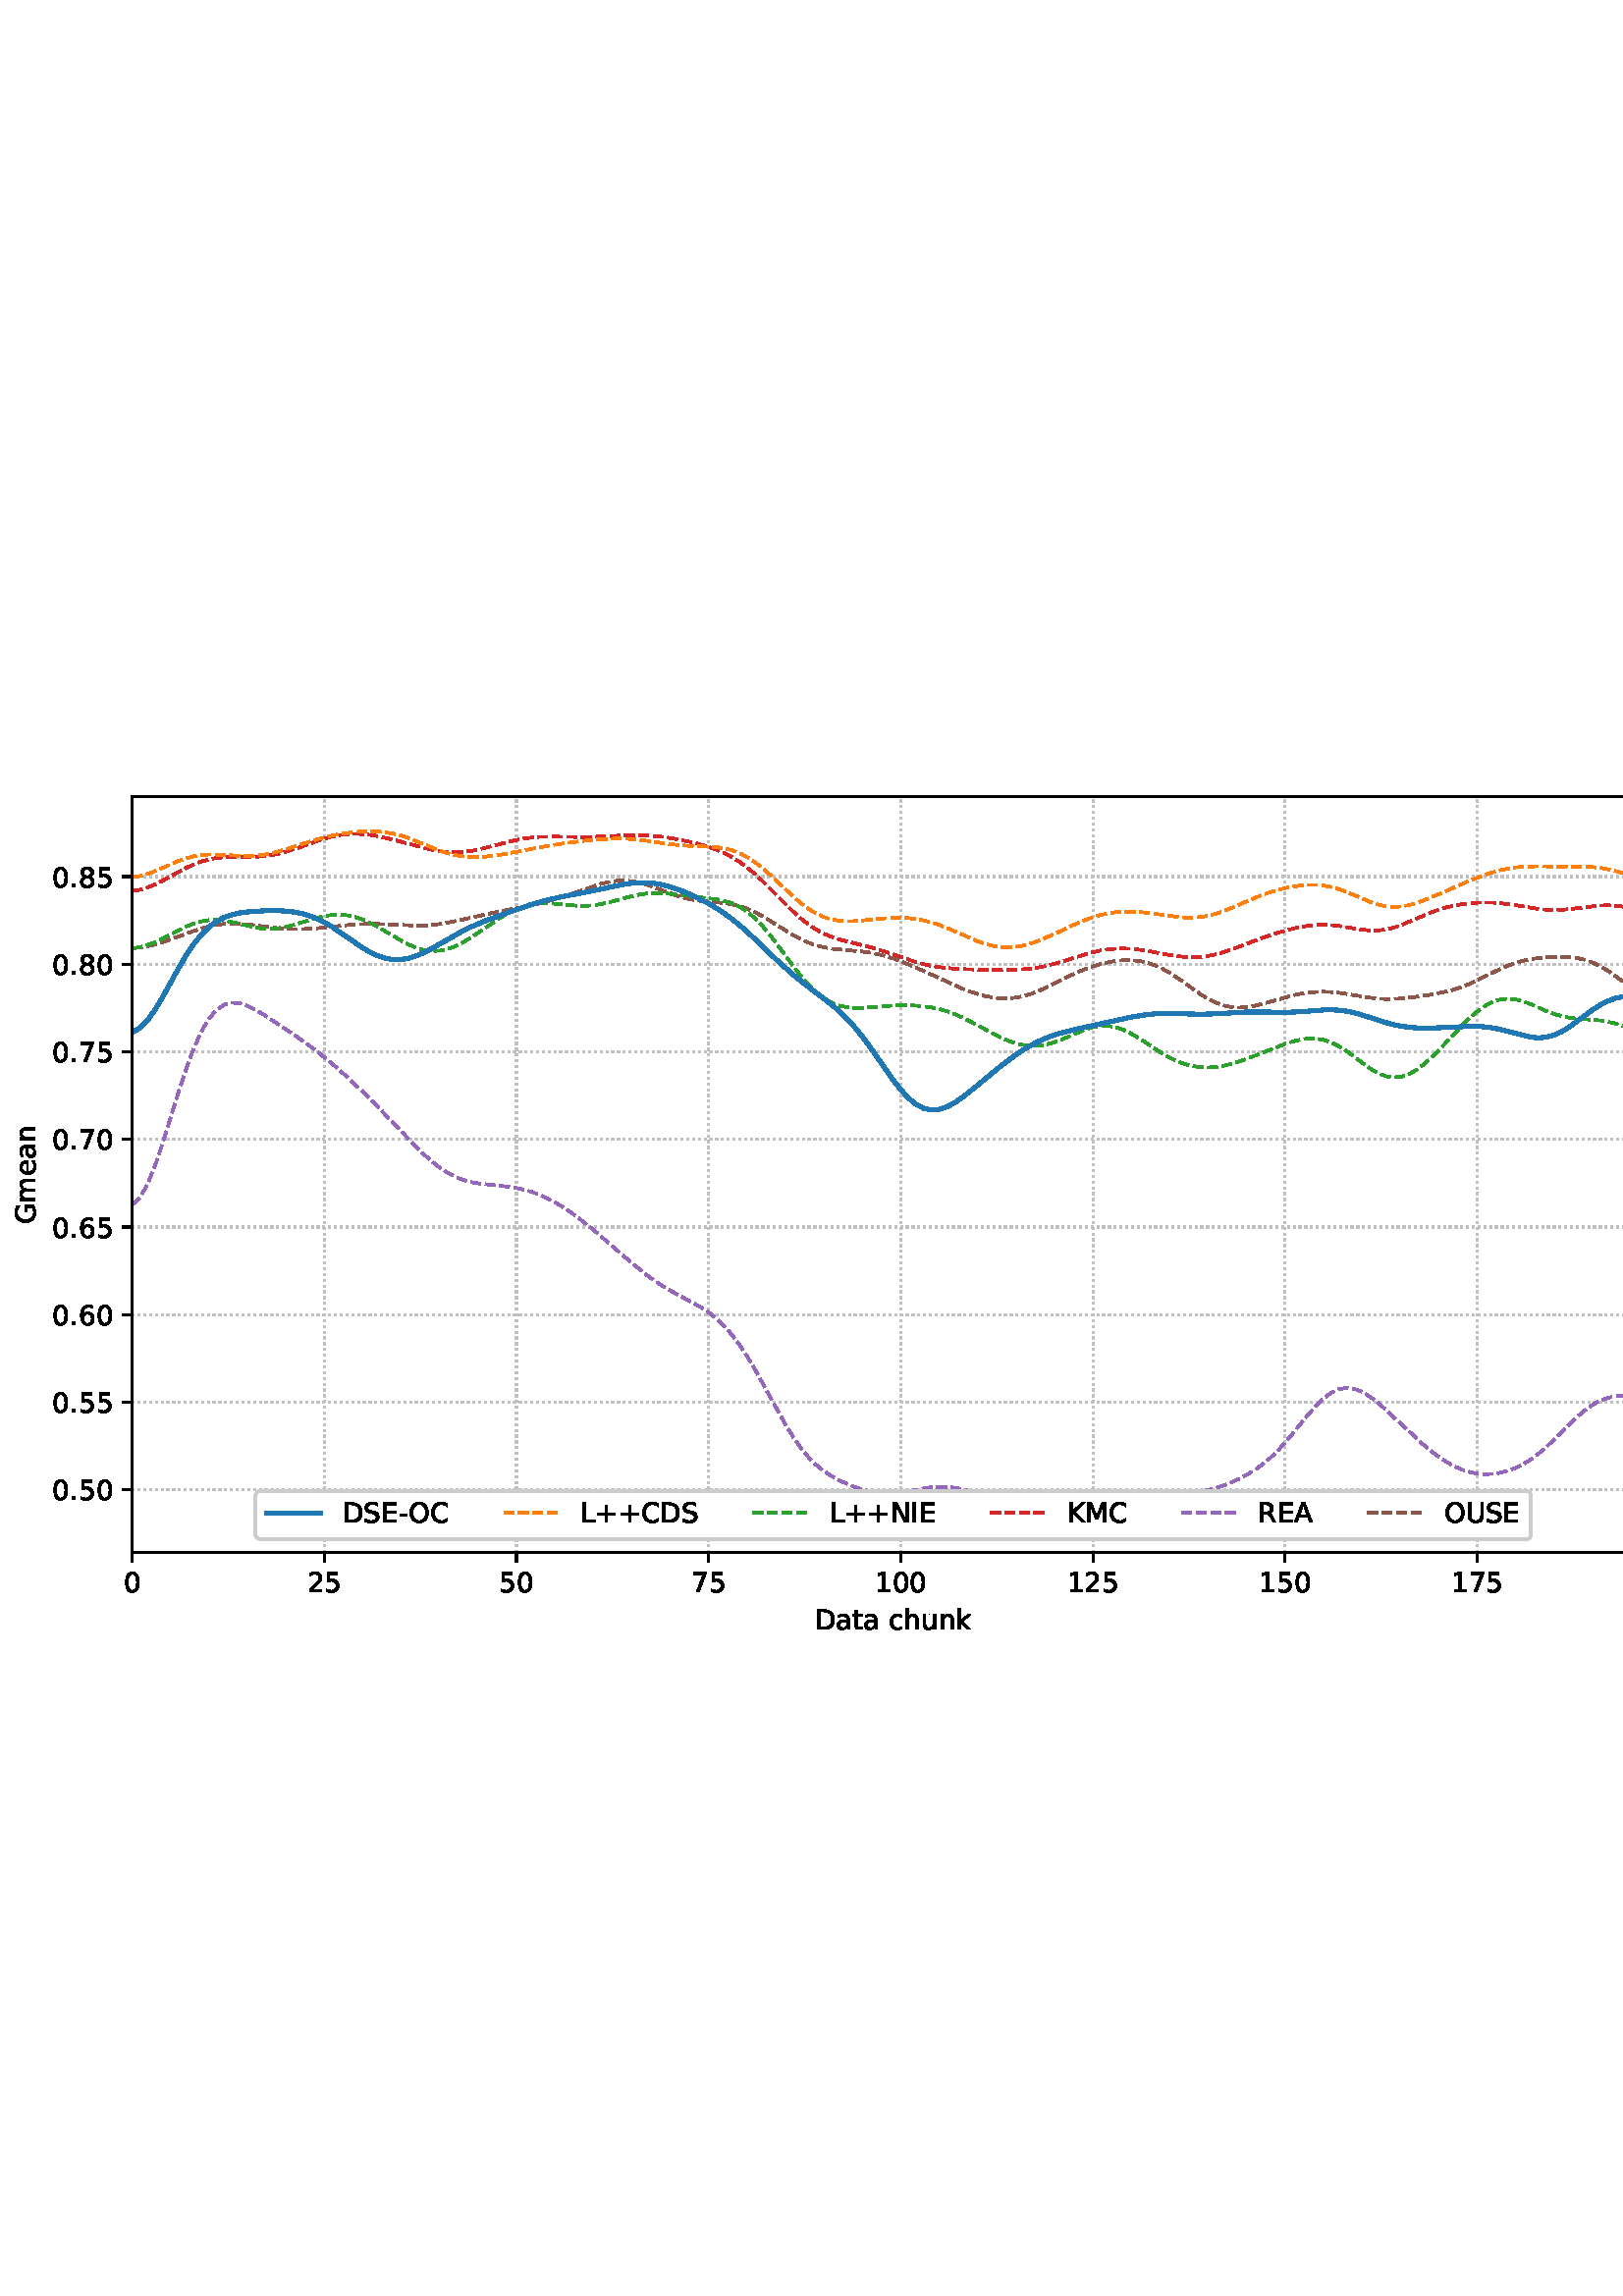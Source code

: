 %!PS-Adobe-3.0 EPSF-3.0
%%Orientation: portrait
%%BoundingBox: -1.669 235.028 613.669 556.972
%%EndComments
%%BeginProlog
/mpldict 8 dict def
mpldict begin
/m { moveto } bind def
/l { lineto } bind def
/r { rlineto } bind def
/c { curveto } bind def
/cl { closepath } bind def
/box {
m
1 index 0 r
0 exch r
neg 0 r
cl
} bind def
/clipbox {
box
clip
newpath
} bind def
%!PS-Adobe-3.0 Resource-Font
%%Copyright: Copyright (c) 2003 by Bitstream, Inc. All Rights Reserved. Copyright (c) 2006 by Tavmjong Bah. All Rights Reserved. DejaVu changes are in public domain 
25 dict begin
/_d{bind def}bind def
/_m{moveto}_d
/_l{lineto}_d
/_cl{closepath eofill}_d
/_c{curveto}_d
/_sc{7 -1 roll{setcachedevice}{pop pop pop pop pop pop}ifelse}_d
/_e{exec}_d
/FontName /DejaVuSans def
/PaintType 0 def
/FontMatrix[.001 0 0 .001 0 0]def
/FontBBox[-1021 -463 1793 1232]def
/FontType 3 def
/Encoding [ /space /plus /hyphen /period /zero /one /two /five /six /seven /eight /A /C /D /E /G /I /K /L /M /N /O /R /S /U /a /c /e /h /k /m /n /t /u ] def
/FontInfo 10 dict dup begin
/FamilyName (DejaVu Sans) def
/FullName (DejaVu Sans) def
/Notice (Copyright (c) 2003 by Bitstream, Inc. All Rights Reserved. Copyright (c) 2006 by Tavmjong Bah. All Rights Reserved. DejaVu changes are in public domain ) def
/Weight (Book) def
/Version (Version 2.35) def
/ItalicAngle 0.0 def
/isFixedPitch false def
/UnderlinePosition -130 def
/UnderlineThickness 90 def
end readonly def
/CharStrings 35 dict dup begin
/.notdef 0 def
/space{318 0 0 0 0 0 _sc
}_d
/plus{838 0 106 0 732 627 _sc
460 627 _m
460 355 _l
732 355 _l
732 272 _l
460 272 _l
460 0 _l
378 0 _l
378 272 _l
106 272 _l
106 355 _l
378 355 _l
378 627 _l
460 627 _l
_cl}_d
/hyphen{361 0 49 234 312 314 _sc
49 314 _m
312 314 _l
312 234 _l
49 234 _l
49 314 _l
_cl}_d
/period{318 0 107 0 210 124 _sc
107 124 _m
210 124 _l
210 0 _l
107 0 _l
107 124 _l
_cl}_d
/zero{636 0 66 -13 570 742 _sc
318 664 _m
267 664 229 639 203 589 _c
177 539 165 464 165 364 _c
165 264 177 189 203 139 _c
229 89 267 64 318 64 _c
369 64 407 89 433 139 _c
458 189 471 264 471 364 _c
471 464 458 539 433 589 _c
407 639 369 664 318 664 _c
318 742 _m
399 742 461 709 505 645 _c
548 580 570 486 570 364 _c
570 241 548 147 505 83 _c
461 19 399 -13 318 -13 _c
236 -13 173 19 130 83 _c
87 147 66 241 66 364 _c
66 486 87 580 130 645 _c
173 709 236 742 318 742 _c
_cl}_d
/one{636 0 110 0 544 729 _sc
124 83 _m
285 83 _l
285 639 _l
110 604 _l
110 694 _l
284 729 _l
383 729 _l
383 83 _l
544 83 _l
544 0 _l
124 0 _l
124 83 _l
_cl}_d
/two{{636 0 73 0 536 742 _sc
192 83 _m
536 83 _l
536 0 _l
73 0 _l
73 83 _l
110 121 161 173 226 239 _c
290 304 331 346 348 365 _c
380 400 402 430 414 455 _c
426 479 433 504 433 528 _c
433 566 419 598 392 622 _c
365 646 330 659 286 659 _c
255 659 222 653 188 643 _c
154 632 117 616 78 594 _c
78 694 _l
118 710 155 722 189 730 _c
223 738 255 742 284 742 _c
}_e{359 742 419 723 464 685 _c
509 647 532 597 532 534 _c
532 504 526 475 515 449 _c
504 422 484 390 454 354 _c
446 344 420 317 376 272 _c
332 227 271 164 192 83 _c
_cl}_e}_d
/five{{636 0 77 -13 549 729 _sc
108 729 _m
495 729 _l
495 646 _l
198 646 _l
198 467 _l
212 472 227 476 241 478 _c
255 480 270 482 284 482 _c
365 482 429 459 477 415 _c
525 370 549 310 549 234 _c
549 155 524 94 475 51 _c
426 8 357 -13 269 -13 _c
238 -13 207 -10 175 -6 _c
143 -1 111 6 77 17 _c
77 116 _l
106 100 136 88 168 80 _c
199 72 232 69 267 69 _c
}_e{323 69 368 83 401 113 _c
433 143 450 183 450 234 _c
450 284 433 324 401 354 _c
368 384 323 399 267 399 _c
241 399 214 396 188 390 _c
162 384 135 375 108 363 _c
108 729 _l
_cl}_e}_d
/six{{636 0 70 -13 573 742 _sc
330 404 _m
286 404 251 388 225 358 _c
199 328 186 286 186 234 _c
186 181 199 139 225 109 _c
251 79 286 64 330 64 _c
374 64 409 79 435 109 _c
461 139 474 181 474 234 _c
474 286 461 328 435 358 _c
409 388 374 404 330 404 _c
526 713 _m
526 623 _l
501 635 476 644 451 650 _c
425 656 400 659 376 659 _c
310 659 260 637 226 593 _c
}_e{192 549 172 482 168 394 _c
187 422 211 444 240 459 _c
269 474 301 482 336 482 _c
409 482 467 459 509 415 _c
551 371 573 310 573 234 _c
573 159 550 99 506 54 _c
462 9 403 -13 330 -13 _c
246 -13 181 19 137 83 _c
92 147 70 241 70 364 _c
70 479 97 571 152 639 _c
206 707 280 742 372 742 _c
396 742 421 739 447 735 _c
472 730 498 723 526 713 _c
_cl}_e}_d
/seven{636 0 82 0 551 729 _sc
82 729 _m
551 729 _l
551 687 _l
286 0 _l
183 0 _l
432 646 _l
82 646 _l
82 729 _l
_cl}_d
/eight{{636 0 68 -13 568 742 _sc
318 346 _m
271 346 234 333 207 308 _c
180 283 167 249 167 205 _c
167 161 180 126 207 101 _c
234 76 271 64 318 64 _c
364 64 401 76 428 102 _c
455 127 469 161 469 205 _c
469 249 455 283 429 308 _c
402 333 365 346 318 346 _c
219 388 _m
177 398 144 418 120 447 _c
96 476 85 511 85 553 _c
85 611 105 657 147 691 _c
188 725 245 742 318 742 _c
}_e{390 742 447 725 489 691 _c
530 657 551 611 551 553 _c
551 511 539 476 515 447 _c
491 418 459 398 417 388 _c
464 377 501 355 528 323 _c
554 291 568 251 568 205 _c
568 134 546 80 503 43 _c
459 5 398 -13 318 -13 _c
237 -13 175 5 132 43 _c
89 80 68 134 68 205 _c
68 251 81 291 108 323 _c
134 355 171 377 219 388 _c
183 544 _m
183 506 194 476 218 455 _c
}_e{242 434 275 424 318 424 _c
360 424 393 434 417 455 _c
441 476 453 506 453 544 _c
453 582 441 611 417 632 _c
393 653 360 664 318 664 _c
275 664 242 653 218 632 _c
194 611 183 582 183 544 _c
_cl}_e}_d
/A{684 0 8 0 676 729 _sc
342 632 _m
208 269 _l
476 269 _l
342 632 _l
286 729 _m
398 729 _l
676 0 _l
573 0 _l
507 187 _l
178 187 _l
112 0 _l
8 0 _l
286 729 _l
_cl}_d
/C{{698 0 56 -13 644 742 _sc
644 673 _m
644 569 _l
610 599 575 622 537 638 _c
499 653 460 661 418 661 _c
334 661 270 635 226 584 _c
182 533 160 460 160 364 _c
160 268 182 194 226 143 _c
270 92 334 67 418 67 _c
460 67 499 74 537 90 _c
575 105 610 128 644 159 _c
644 56 _l
609 32 572 15 534 4 _c
496 -7 455 -13 412 -13 _c
302 -13 215 20 151 87 _c
}_e{87 154 56 246 56 364 _c
56 481 87 573 151 641 _c
215 708 302 742 412 742 _c
456 742 497 736 535 725 _c
573 713 610 696 644 673 _c
_cl}_e}_d
/D{770 0 98 0 711 729 _sc
197 648 _m
197 81 _l
316 81 _l
416 81 490 103 537 149 _c
583 195 607 267 607 365 _c
607 463 583 534 537 580 _c
490 625 416 648 316 648 _c
197 648 _l
98 729 _m
301 729 _l
442 729 546 699 612 641 _c
678 582 711 490 711 365 _c
711 239 677 147 611 88 _c
545 29 441 0 301 0 _c
98 0 _l
98 729 _l
_cl}_d
/E{632 0 98 0 568 729 _sc
98 729 _m
559 729 _l
559 646 _l
197 646 _l
197 430 _l
544 430 _l
544 347 _l
197 347 _l
197 83 _l
568 83 _l
568 0 _l
98 0 _l
98 729 _l
_cl}_d
/G{{775 0 56 -13 693 742 _sc
595 104 _m
595 300 _l
434 300 _l
434 381 _l
693 381 _l
693 68 _l
655 40 613 20 567 7 _c
521 -6 472 -13 420 -13 _c
306 -13 216 20 152 86 _c
88 152 56 245 56 364 _c
56 482 88 575 152 642 _c
216 708 306 742 420 742 _c
467 742 512 736 555 724 _c
598 712 638 695 674 673 _c
674 568 _l
637 598 598 621 557 637 _c
516 653 473 661 428 661 _c
}_e{338 661 271 636 227 586 _c
182 536 160 462 160 364 _c
160 265 182 191 227 141 _c
271 91 338 67 428 67 _c
462 67 493 70 521 76 _c
549 82 573 91 595 104 _c
_cl}_e}_d
/I{295 0 98 0 197 729 _sc
98 729 _m
197 729 _l
197 0 _l
98 0 _l
98 729 _l
_cl}_d
/K{656 0 98 0 677 729 _sc
98 729 _m
197 729 _l
197 421 _l
524 729 _l
651 729 _l
289 389 _l
677 0 _l
547 0 _l
197 351 _l
197 0 _l
98 0 _l
98 729 _l
_cl}_d
/L{557 0 98 0 552 729 _sc
98 729 _m
197 729 _l
197 83 _l
552 83 _l
552 0 _l
98 0 _l
98 729 _l
_cl}_d
/M{863 0 98 0 765 729 _sc
98 729 _m
245 729 _l
431 233 _l
618 729 _l
765 729 _l
765 0 _l
669 0 _l
669 640 _l
481 140 _l
382 140 _l
194 640 _l
194 0 _l
98 0 _l
98 729 _l
_cl}_d
/N{748 0 98 0 650 729 _sc
98 729 _m
231 729 _l
554 119 _l
554 729 _l
650 729 _l
650 0 _l
517 0 _l
194 610 _l
194 0 _l
98 0 _l
98 729 _l
_cl}_d
/O{787 0 56 -13 731 742 _sc
394 662 _m
322 662 265 635 223 582 _c
181 528 160 456 160 364 _c
160 272 181 199 223 146 _c
265 92 322 66 394 66 _c
465 66 522 92 564 146 _c
606 199 627 272 627 364 _c
627 456 606 528 564 582 _c
522 635 465 662 394 662 _c
394 742 _m
496 742 577 707 639 639 _c
700 571 731 479 731 364 _c
731 248 700 157 639 89 _c
577 21 496 -13 394 -13 _c
291 -13 209 21 148 89 _c
86 157 56 248 56 364 _c
56 479 86 571 148 639 _c
209 707 291 742 394 742 _c
_cl}_d
/R{{695 0 98 0 666 729 _sc
444 342 _m
465 334 486 319 506 296 _c
526 272 546 240 566 199 _c
666 0 _l
560 0 _l
467 187 _l
443 235 419 268 397 284 _c
374 300 343 308 304 308 _c
197 308 _l
197 0 _l
98 0 _l
98 729 _l
321 729 _l
404 729 466 711 507 677 _c
548 642 569 589 569 519 _c
569 473 558 434 537 404 _c
515 374 484 353 444 342 _c
197 648 _m
197 389 _l
321 389 _l
}_e{368 389 404 400 428 422 _c
452 444 465 476 465 519 _c
465 561 452 593 428 615 _c
404 637 368 648 321 648 _c
197 648 _l
_cl}_e}_d
/S{{635 0 66 -13 579 742 _sc
535 705 _m
535 609 _l
497 627 462 640 429 649 _c
395 657 363 662 333 662 _c
279 662 237 651 208 631 _c
179 610 165 580 165 542 _c
165 510 174 485 194 469 _c
213 452 250 439 304 429 _c
364 417 _l
437 403 491 378 526 343 _c
561 307 579 260 579 201 _c
579 130 555 77 508 41 _c
460 5 391 -13 300 -13 _c
265 -13 228 -9 189 -2 _c
}_e{150 5 110 16 69 32 _c
69 134 _l
109 111 148 94 186 83 _c
224 71 262 66 300 66 _c
356 66 399 77 430 99 _c
460 121 476 152 476 194 _c
476 230 465 258 443 278 _c
421 298 385 313 335 323 _c
275 335 _l
201 349 148 372 115 404 _c
82 435 66 478 66 534 _c
66 598 88 649 134 686 _c
179 723 242 742 322 742 _c
356 742 390 739 426 733 _c
461 727 497 717 535 705 _c
}_e{_cl}_e}_d
/U{732 0 87 -13 645 729 _sc
87 729 _m
186 729 _l
186 286 _l
186 208 200 151 228 117 _c
256 83 302 66 366 66 _c
429 66 475 83 503 117 _c
531 151 546 208 546 286 _c
546 729 _l
645 729 _l
645 274 _l
645 178 621 107 574 59 _c
527 11 458 -13 366 -13 _c
274 -13 204 11 157 59 _c
110 107 87 178 87 274 _c
87 729 _l
_cl}_d
/a{{613 0 60 -13 522 560 _sc
343 275 _m
270 275 220 266 192 250 _c
164 233 150 205 150 165 _c
150 133 160 107 181 89 _c
202 70 231 61 267 61 _c
317 61 357 78 387 114 _c
417 149 432 196 432 255 _c
432 275 _l
343 275 _l
522 312 _m
522 0 _l
432 0 _l
432 83 _l
411 49 385 25 355 10 _c
325 -5 287 -13 243 -13 _c
187 -13 142 2 109 33 _c
76 64 60 106 60 159 _c
}_e{60 220 80 266 122 298 _c
163 329 224 345 306 345 _c
432 345 _l
432 354 _l
432 395 418 427 391 450 _c
364 472 326 484 277 484 _c
245 484 215 480 185 472 _c
155 464 127 453 100 439 _c
100 522 _l
132 534 164 544 195 550 _c
226 556 256 560 286 560 _c
365 560 424 539 463 498 _c
502 457 522 395 522 312 _c
_cl}_e}_d
/c{{550 0 55 -13 488 560 _sc
488 526 _m
488 442 _l
462 456 437 466 411 473 _c
385 480 360 484 334 484 _c
276 484 230 465 198 428 _c
166 391 150 339 150 273 _c
150 206 166 154 198 117 _c
230 80 276 62 334 62 _c
360 62 385 65 411 72 _c
437 79 462 90 488 104 _c
488 21 _l
462 9 436 0 410 -5 _c
383 -10 354 -13 324 -13 _c
242 -13 176 12 128 64 _c
}_e{79 115 55 185 55 273 _c
55 362 79 432 128 483 _c
177 534 244 560 330 560 _c
358 560 385 557 411 551 _c
437 545 463 537 488 526 _c
_cl}_e}_d
/e{{615 0 55 -13 562 560 _sc
562 296 _m
562 252 _l
149 252 _l
153 190 171 142 205 110 _c
238 78 284 62 344 62 _c
378 62 412 66 444 74 _c
476 82 509 95 541 113 _c
541 28 _l
509 14 476 3 442 -3 _c
408 -9 373 -13 339 -13 _c
251 -13 182 12 131 62 _c
80 112 55 181 55 268 _c
55 357 79 428 127 481 _c
175 533 241 560 323 560 _c
397 560 455 536 498 489 _c
}_e{540 441 562 377 562 296 _c
472 322 _m
471 371 457 410 431 440 _c
404 469 368 484 324 484 _c
274 484 234 469 204 441 _c
174 413 156 373 152 322 _c
472 322 _l
_cl}_e}_d
/h{634 0 91 0 549 760 _sc
549 330 _m
549 0 _l
459 0 _l
459 327 _l
459 379 448 417 428 443 _c
408 469 378 482 338 482 _c
289 482 251 466 223 435 _c
195 404 181 362 181 309 _c
181 0 _l
91 0 _l
91 760 _l
181 760 _l
181 462 _l
202 494 227 519 257 535 _c
286 551 320 560 358 560 _c
420 560 468 540 500 501 _c
532 462 549 405 549 330 _c
_cl}_d
/k{579 0 91 0 576 760 _sc
91 760 _m
181 760 _l
181 311 _l
449 547 _l
564 547 _l
274 291 _l
576 0 _l
459 0 _l
181 267 _l
181 0 _l
91 0 _l
91 760 _l
_cl}_d
/m{{974 0 91 0 889 560 _sc
520 442 _m
542 482 569 511 600 531 _c
631 550 668 560 711 560 _c
767 560 811 540 842 500 _c
873 460 889 403 889 330 _c
889 0 _l
799 0 _l
799 327 _l
799 379 789 418 771 444 _c
752 469 724 482 686 482 _c
639 482 602 466 575 435 _c
548 404 535 362 535 309 _c
535 0 _l
445 0 _l
445 327 _l
445 379 435 418 417 444 _c
398 469 369 482 331 482 _c
}_e{285 482 248 466 221 435 _c
194 404 181 362 181 309 _c
181 0 _l
91 0 _l
91 547 _l
181 547 _l
181 462 _l
201 495 226 520 255 536 _c
283 552 317 560 357 560 _c
397 560 430 550 458 530 _c
486 510 506 480 520 442 _c
_cl}_e}_d
/n{634 0 91 0 549 560 _sc
549 330 _m
549 0 _l
459 0 _l
459 327 _l
459 379 448 417 428 443 _c
408 469 378 482 338 482 _c
289 482 251 466 223 435 _c
195 404 181 362 181 309 _c
181 0 _l
91 0 _l
91 547 _l
181 547 _l
181 462 _l
202 494 227 519 257 535 _c
286 551 320 560 358 560 _c
420 560 468 540 500 501 _c
532 462 549 405 549 330 _c
_cl}_d
/t{392 0 27 0 368 702 _sc
183 702 _m
183 547 _l
368 547 _l
368 477 _l
183 477 _l
183 180 _l
183 135 189 106 201 94 _c
213 81 238 75 276 75 _c
368 75 _l
368 0 _l
276 0 _l
206 0 158 13 132 39 _c
106 65 93 112 93 180 _c
93 477 _l
27 477 _l
27 547 _l
93 547 _l
93 702 _l
183 702 _l
_cl}_d
/u{634 0 85 -13 543 560 _sc
85 216 _m
85 547 _l
175 547 _l
175 219 _l
175 167 185 129 205 103 _c
225 77 255 64 296 64 _c
344 64 383 79 411 110 _c
439 141 453 183 453 237 _c
453 547 _l
543 547 _l
543 0 _l
453 0 _l
453 84 _l
431 50 405 26 377 10 _c
348 -5 315 -13 277 -13 _c
214 -13 166 6 134 45 _c
101 83 85 140 85 216 _c
311 560 _m
311 560 _l
_cl}_d
end readonly def

/BuildGlyph
 {exch begin
 CharStrings exch
 2 copy known not{pop /.notdef}if
 true 3 1 roll get exec
 end}_d

/BuildChar {
 1 index /Encoding get exch get
 1 index /BuildGlyph get exec
}_d

FontName currentdict end definefont pop
end
%%EndProlog
mpldict begin
-1.669 235.028 translate
615.338 321.944 0 0 clipbox
gsave
0 0 m
615.337 0 l
615.337 321.944 l
0 321.944 l
cl
1.000 setgray
fill
grestore
gsave
50.138 37.544 m
608.138 37.544 l
608.138 314.744 l
50.138 314.744 l
cl
1.000 setgray
fill
grestore
0.800 setlinewidth
1 setlinejoin
0 setlinecap
[0.8 1.32] 0 setdash
0.753 setgray
gsave
558 277.2 50.14 37.54 clipbox
50.138 37.544 m
50.138 314.744 l
stroke
grestore
[] 0 setdash
0.000 setgray
gsave
/o {
gsave
newpath
translate
0.8 setlinewidth
1 setlinejoin
0 setlinecap
0 0 m
0 -3.5 l

gsave
0.000 setgray
fill
grestore
stroke
grestore
} bind def
50.138 37.544 o
grestore
/DejaVuSans findfont
10.000 scalefont
setfont
gsave
46.958 22.95 translate
0.0 rotate
0.0 0 m /zero glyphshow
grestore
[0.8 1.32] 0 setdash
0.753 setgray
gsave
558 277.2 50.14 37.54 clipbox
120.592 37.544 m
120.592 314.744 l
stroke
grestore
[] 0 setdash
0.000 setgray
gsave
/o {
gsave
newpath
translate
0.8 setlinewidth
1 setlinejoin
0 setlinecap
0 0 m
0 -3.5 l

gsave
0.000 setgray
fill
grestore
stroke
grestore
} bind def
120.592 37.544 o
grestore
gsave
114.233 22.95 translate
0.0 rotate
0.0 0 m /two glyphshow
6.362 0 m /five glyphshow
grestore
[0.8 1.32] 0 setdash
0.753 setgray
gsave
558 277.2 50.14 37.54 clipbox
191.047 37.544 m
191.047 314.744 l
stroke
grestore
[] 0 setdash
0.000 setgray
gsave
/o {
gsave
newpath
translate
0.8 setlinewidth
1 setlinejoin
0 setlinecap
0 0 m
0 -3.5 l

gsave
0.000 setgray
fill
grestore
stroke
grestore
} bind def
191.047 37.544 o
grestore
gsave
184.687 22.95 translate
0.0 rotate
0.0 0 m /five glyphshow
6.362 0 m /zero glyphshow
grestore
[0.8 1.32] 0 setdash
0.753 setgray
gsave
558 277.2 50.14 37.54 clipbox
261.501 37.544 m
261.501 314.744 l
stroke
grestore
[] 0 setdash
0.000 setgray
gsave
/o {
gsave
newpath
translate
0.8 setlinewidth
1 setlinejoin
0 setlinecap
0 0 m
0 -3.5 l

gsave
0.000 setgray
fill
grestore
stroke
grestore
} bind def
261.501 37.544 o
grestore
gsave
255.142 22.95 translate
0.0 rotate
0.0 0 m /seven glyphshow
6.362 0 m /five glyphshow
grestore
[0.8 1.32] 0 setdash
0.753 setgray
gsave
558 277.2 50.14 37.54 clipbox
331.956 37.544 m
331.956 314.744 l
stroke
grestore
[] 0 setdash
0.000 setgray
gsave
/o {
gsave
newpath
translate
0.8 setlinewidth
1 setlinejoin
0 setlinecap
0 0 m
0 -3.5 l

gsave
0.000 setgray
fill
grestore
stroke
grestore
} bind def
331.956 37.544 o
grestore
gsave
322.417 22.95 translate
0.0 rotate
0.0 0 m /one glyphshow
6.362 0 m /zero glyphshow
12.725 0 m /zero glyphshow
grestore
[0.8 1.32] 0 setdash
0.753 setgray
gsave
558 277.2 50.14 37.54 clipbox
402.41 37.544 m
402.41 314.744 l
stroke
grestore
[] 0 setdash
0.000 setgray
gsave
/o {
gsave
newpath
translate
0.8 setlinewidth
1 setlinejoin
0 setlinecap
0 0 m
0 -3.5 l

gsave
0.000 setgray
fill
grestore
stroke
grestore
} bind def
402.41 37.544 o
grestore
gsave
392.871 22.95 translate
0.0 rotate
0.0 0 m /one glyphshow
6.362 0 m /two glyphshow
12.725 0 m /five glyphshow
grestore
[0.8 1.32] 0 setdash
0.753 setgray
gsave
558 277.2 50.14 37.54 clipbox
472.865 37.544 m
472.865 314.744 l
stroke
grestore
[] 0 setdash
0.000 setgray
gsave
/o {
gsave
newpath
translate
0.8 setlinewidth
1 setlinejoin
0 setlinecap
0 0 m
0 -3.5 l

gsave
0.000 setgray
fill
grestore
stroke
grestore
} bind def
472.865 37.544 o
grestore
gsave
463.326 22.95 translate
0.0 rotate
0.0 0 m /one glyphshow
6.362 0 m /five glyphshow
12.725 0 m /zero glyphshow
grestore
[0.8 1.32] 0 setdash
0.753 setgray
gsave
558 277.2 50.14 37.54 clipbox
543.319 37.544 m
543.319 314.744 l
stroke
grestore
[] 0 setdash
0.000 setgray
gsave
/o {
gsave
newpath
translate
0.8 setlinewidth
1 setlinejoin
0 setlinecap
0 0 m
0 -3.5 l

gsave
0.000 setgray
fill
grestore
stroke
grestore
} bind def
543.319 37.544 o
grestore
gsave
533.78 22.95 translate
0.0 rotate
0.0 0 m /one glyphshow
6.362 0 m /seven glyphshow
12.725 0 m /five glyphshow
grestore
gsave
300.442 9.278 translate
0.0 rotate
0.0 0 m /D glyphshow
7.7 0 m /a glyphshow
13.828 0 m /t glyphshow
17.749 0 m /a glyphshow
23.877 0 m /space glyphshow
27.056 0 m /c glyphshow
32.554 0 m /h glyphshow
38.892 0 m /u glyphshow
45.229 0 m /n glyphshow
51.567 0 m /k glyphshow
grestore
[0.8 1.32] 0 setdash
0.753 setgray
gsave
558 277.2 50.14 37.54 clipbox
50.138 60.606 m
608.138 60.606 l
stroke
grestore
[] 0 setdash
0.000 setgray
gsave
/o {
gsave
newpath
translate
0.8 setlinewidth
1 setlinejoin
0 setlinecap
0 0 m
-3.5 0 l

gsave
0.000 setgray
fill
grestore
stroke
grestore
} bind def
50.138 60.606 o
grestore
gsave
20.872 56.809 translate
0.0 rotate
0.0 0 m /zero glyphshow
6.362 0 m /period glyphshow
9.541 0 m /five glyphshow
15.903 0 m /zero glyphshow
grestore
[0.8 1.32] 0 setdash
0.753 setgray
gsave
558 277.2 50.14 37.54 clipbox
50.138 92.737 m
608.138 92.737 l
stroke
grestore
[] 0 setdash
0.000 setgray
gsave
/o {
gsave
newpath
translate
0.8 setlinewidth
1 setlinejoin
0 setlinecap
0 0 m
-3.5 0 l

gsave
0.000 setgray
fill
grestore
stroke
grestore
} bind def
50.138 92.737 o
grestore
gsave
20.872 88.941 translate
0.0 rotate
0.0 0 m /zero glyphshow
6.362 0 m /period glyphshow
9.541 0 m /five glyphshow
15.903 0 m /five glyphshow
grestore
[0.8 1.32] 0 setdash
0.753 setgray
gsave
558 277.2 50.14 37.54 clipbox
50.138 124.869 m
608.138 124.869 l
stroke
grestore
[] 0 setdash
0.000 setgray
gsave
/o {
gsave
newpath
translate
0.8 setlinewidth
1 setlinejoin
0 setlinecap
0 0 m
-3.5 0 l

gsave
0.000 setgray
fill
grestore
stroke
grestore
} bind def
50.138 124.869 o
grestore
gsave
20.872 121.072 translate
0.0 rotate
0.0 0 m /zero glyphshow
6.362 0 m /period glyphshow
9.541 0 m /six glyphshow
15.903 0 m /zero glyphshow
grestore
[0.8 1.32] 0 setdash
0.753 setgray
gsave
558 277.2 50.14 37.54 clipbox
50.138 157.0 m
608.138 157.0 l
stroke
grestore
[] 0 setdash
0.000 setgray
gsave
/o {
gsave
newpath
translate
0.8 setlinewidth
1 setlinejoin
0 setlinecap
0 0 m
-3.5 0 l

gsave
0.000 setgray
fill
grestore
stroke
grestore
} bind def
50.138 157 o
grestore
gsave
20.872 153.203 translate
0.0 rotate
0.0 0 m /zero glyphshow
6.362 0 m /period glyphshow
9.541 0 m /six glyphshow
15.903 0 m /five glyphshow
grestore
[0.8 1.32] 0 setdash
0.753 setgray
gsave
558 277.2 50.14 37.54 clipbox
50.138 189.131 m
608.138 189.131 l
stroke
grestore
[] 0 setdash
0.000 setgray
gsave
/o {
gsave
newpath
translate
0.8 setlinewidth
1 setlinejoin
0 setlinecap
0 0 m
-3.5 0 l

gsave
0.000 setgray
fill
grestore
stroke
grestore
} bind def
50.138 189.131 o
grestore
gsave
20.872 185.334 translate
0.0 rotate
0.0 0 m /zero glyphshow
6.362 0 m /period glyphshow
9.541 0 m /seven glyphshow
15.903 0 m /zero glyphshow
grestore
[0.8 1.32] 0 setdash
0.753 setgray
gsave
558 277.2 50.14 37.54 clipbox
50.138 221.262 m
608.138 221.262 l
stroke
grestore
[] 0 setdash
0.000 setgray
gsave
/o {
gsave
newpath
translate
0.8 setlinewidth
1 setlinejoin
0 setlinecap
0 0 m
-3.5 0 l

gsave
0.000 setgray
fill
grestore
stroke
grestore
} bind def
50.138 221.262 o
grestore
gsave
20.872 217.465 translate
0.0 rotate
0.0 0 m /zero glyphshow
6.362 0 m /period glyphshow
9.541 0 m /seven glyphshow
15.903 0 m /five glyphshow
grestore
[0.8 1.32] 0 setdash
0.753 setgray
gsave
558 277.2 50.14 37.54 clipbox
50.138 253.393 m
608.138 253.393 l
stroke
grestore
[] 0 setdash
0.000 setgray
gsave
/o {
gsave
newpath
translate
0.8 setlinewidth
1 setlinejoin
0 setlinecap
0 0 m
-3.5 0 l

gsave
0.000 setgray
fill
grestore
stroke
grestore
} bind def
50.138 253.393 o
grestore
gsave
20.872 249.596 translate
0.0 rotate
0.0 0 m /zero glyphshow
6.362 0 m /period glyphshow
9.541 0 m /eight glyphshow
15.903 0 m /zero glyphshow
grestore
[0.8 1.32] 0 setdash
0.753 setgray
gsave
558 277.2 50.14 37.54 clipbox
50.138 285.524 m
608.138 285.524 l
stroke
grestore
[] 0 setdash
0.000 setgray
gsave
/o {
gsave
newpath
translate
0.8 setlinewidth
1 setlinejoin
0 setlinecap
0 0 m
-3.5 0 l

gsave
0.000 setgray
fill
grestore
stroke
grestore
} bind def
50.138 285.524 o
grestore
gsave
20.872 281.728 translate
0.0 rotate
0.0 0 m /zero glyphshow
6.362 0 m /period glyphshow
9.541 0 m /eight glyphshow
15.903 0 m /five glyphshow
grestore
gsave
14.794 158.081 translate
90.0 rotate
0.0 0 m /G glyphshow
7.749 0 m /m glyphshow
17.49 0 m /e glyphshow
23.643 0 m /a glyphshow
29.771 0 m /n glyphshow
grestore
1.000 setlinewidth
[3.7 1.6] 0 setdash
0.549 0.337 0.294 setrgbcolor
gsave
558 277.2 50.14 37.54 clipbox
50.138 259.266 m
52.956 259.512 l
55.774 259.988 l
58.592 260.669 l
61.41 261.516 l
67.047 263.519 l
72.683 265.577 l
75.501 266.486 l
78.319 267.245 l
81.138 267.813 l
83.956 268.165 l
86.774 268.3 l
89.592 268.233 l
95.228 267.669 l
103.683 266.58 l
106.501 266.348 l
109.319 266.232 l
112.138 266.237 l
117.774 266.57 l
131.865 268.004 l
137.501 268.2 l
143.137 268.055 l
154.41 267.538 l
157.228 267.591 l
160.047 267.782 l
162.865 268.118 l
168.501 269.157 l
182.592 272.29 l
196.683 275.047 l
202.319 276.441 l
207.956 278.135 l
222.047 282.875 l
224.865 283.54 l
227.683 283.958 l
230.501 284.077 l
233.319 283.87 l
236.137 283.344 l
238.956 282.544 l
244.592 280.454 l
250.228 278.397 l
253.047 277.597 l
255.865 277.002 l
258.683 276.596 l
267.137 275.81 l
269.956 275.372 l
272.774 274.702 l
275.592 273.751 l
278.41 272.513 l
281.228 271.018 l
286.865 267.539 l
292.501 264.058 l
295.319 262.553 l
298.137 261.294 l
300.956 260.308 l
303.774 259.588 l
306.592 259.097 l
312.228 258.535 l
317.865 258.027 l
320.683 257.628 l
323.501 257.084 l
326.319 256.377 l
329.137 255.51 l
331.956 254.5 l
337.592 252.141 l
354.501 244.432 l
357.319 243.37 l
360.137 242.45 l
362.956 241.707 l
365.774 241.176 l
368.592 240.889 l
371.41 240.875 l
374.228 241.155 l
377.047 241.73 l
379.865 242.584 l
382.683 243.678 l
388.319 246.341 l
393.956 249.149 l
396.774 250.445 l
399.592 251.611 l
402.41 252.62 l
405.228 253.46 l
408.047 254.121 l
410.865 254.593 l
413.683 254.851 l
416.501 254.864 l
419.319 254.593 l
422.137 254.001 l
424.956 253.065 l
427.774 251.782 l
430.592 250.185 l
433.41 248.338 l
441.865 242.377 l
444.683 240.659 l
447.501 239.259 l
450.319 238.247 l
453.137 237.652 l
455.956 237.466 l
458.774 237.644 l
461.592 238.117 l
464.41 238.798 l
475.683 241.953 l
478.501 242.538 l
481.319 242.966 l
484.137 243.221 l
486.956 243.293 l
489.774 243.186 l
492.592 242.917 l
498.228 242.041 l
503.865 241.119 l
506.683 240.801 l
509.501 240.638 l
512.319 240.641 l
515.138 240.795 l
520.774 241.416 l
526.41 242.255 l
532.047 243.371 l
534.865 244.131 l
537.683 245.075 l
540.501 246.211 l
546.138 248.914 l
551.774 251.682 l
554.592 252.882 l
557.41 253.885 l
560.228 254.675 l
563.047 255.263 l
565.865 255.679 l
568.683 255.955 l
571.501 256.109 l
574.319 256.136 l
577.138 256.0 l
579.956 255.642 l
582.774 254.999 l
585.592 254.014 l
588.41 252.663 l
591.228 250.969 l
596.865 246.945 l
599.683 244.935 l
602.501 243.19 l
605.319 241.899 l
608.138 241.213 l
608.138 241.213 l
stroke
grestore
0.580 0.404 0.741 setrgbcolor
gsave
558 277.2 50.14 37.54 clipbox
50.138 165.158 m
52.956 167.766 l
55.774 172.757 l
58.592 179.702 l
61.41 188.032 l
67.047 206.22 l
69.865 214.825 l
72.683 222.425 l
75.501 228.694 l
78.319 233.466 l
81.138 236.731 l
83.956 238.605 l
86.774 239.291 l
89.592 239.04 l
92.41 238.109 l
95.228 236.724 l
98.047 235.075 l
103.683 231.434 l
112.138 225.674 l
117.774 221.519 l
123.41 216.946 l
129.047 211.946 l
134.683 206.596 l
140.319 200.97 l
148.774 192.135 l
154.41 186.278 l
157.228 183.533 l
160.047 181.018 l
162.865 178.805 l
165.683 176.946 l
168.501 175.463 l
171.319 174.347 l
174.137 173.554 l
176.956 173.015 l
182.592 172.378 l
188.228 171.774 l
191.047 171.316 l
193.865 170.691 l
196.683 169.865 l
199.501 168.823 l
202.319 167.559 l
205.137 166.077 l
207.956 164.39 l
210.774 162.516 l
213.592 160.476 l
219.228 155.999 l
224.865 151.164 l
233.319 143.797 l
238.956 139.273 l
241.774 137.243 l
244.592 135.393 l
247.41 133.717 l
258.683 127.583 l
261.501 125.71 l
264.319 123.48 l
267.137 120.799 l
269.956 117.602 l
272.774 113.866 l
275.592 109.611 l
278.41 104.907 l
284.047 94.677 l
289.683 84.551 l
292.501 79.999 l
295.319 75.976 l
298.137 72.555 l
300.956 69.734 l
303.774 67.453 l
306.592 65.611 l
309.41 64.095 l
312.228 62.814 l
315.047 61.712 l
317.865 60.778 l
320.683 60.036 l
323.501 59.531 l
326.319 59.296 l
329.137 59.338 l
331.956 59.627 l
337.592 60.644 l
340.41 61.166 l
343.228 61.559 l
346.047 61.748 l
348.865 61.692 l
351.683 61.384 l
354.501 60.848 l
357.319 60.134 l
362.956 58.385 l
377.047 53.789 l
382.683 52.149 l
385.501 51.433 l
388.319 50.833 l
391.137 50.39 l
393.956 50.147 l
396.774 50.144 l
399.592 50.408 l
402.41 50.954 l
405.228 51.769 l
408.047 52.81 l
419.319 57.551 l
422.137 58.398 l
424.956 58.987 l
427.774 59.327 l
433.41 59.526 l
439.047 59.726 l
441.865 60.045 l
444.683 60.57 l
447.501 61.307 l
450.319 62.242 l
453.137 63.357 l
455.956 64.645 l
458.774 66.12 l
461.592 67.823 l
464.41 69.813 l
467.228 72.145 l
470.047 74.849 l
472.865 77.911 l
478.501 84.753 l
481.319 88.213 l
484.137 91.42 l
486.956 94.16 l
489.774 96.246 l
492.592 97.551 l
495.41 98.016 l
498.228 97.661 l
501.047 96.569 l
503.865 94.871 l
506.683 92.719 l
509.501 90.263 l
523.592 77.167 l
526.41 74.837 l
529.228 72.715 l
532.047 70.849 l
534.865 69.279 l
537.683 68.039 l
540.501 67.144 l
543.319 66.593 l
546.138 66.377 l
548.956 66.481 l
551.774 66.899 l
554.592 67.633 l
557.41 68.694 l
560.228 70.101 l
563.047 71.861 l
565.865 73.973 l
568.683 76.403 l
574.319 81.902 l
579.956 87.421 l
582.774 89.824 l
585.592 91.82 l
588.41 93.338 l
591.228 94.357 l
594.047 94.918 l
596.865 95.104 l
599.683 95.035 l
608.138 94.509 l
608.138 94.509 l
stroke
grestore
0.839 0.153 0.157 setrgbcolor
gsave
558 277.2 50.14 37.54 clipbox
50.138 280.24 m
52.956 280.674 l
55.774 281.508 l
58.592 282.676 l
61.41 284.088 l
69.865 288.689 l
72.683 289.993 l
75.501 291.052 l
78.319 291.834 l
81.138 292.342 l
83.956 292.613 l
89.592 292.718 l
95.228 292.783 l
98.047 292.978 l
100.865 293.341 l
103.683 293.89 l
106.501 294.615 l
112.138 296.478 l
117.774 298.522 l
120.592 299.443 l
123.41 300.212 l
126.228 300.78 l
129.047 301.12 l
131.865 301.224 l
134.683 301.107 l
137.501 300.795 l
140.319 300.322 l
145.956 299.029 l
160.047 295.339 l
162.865 294.849 l
165.683 294.543 l
168.501 294.446 l
171.319 294.568 l
174.137 294.899 l
176.956 295.412 l
182.592 296.807 l
188.228 298.312 l
191.047 298.965 l
193.865 299.491 l
196.683 299.869 l
199.501 300.094 l
205.137 300.177 l
216.41 300.007 l
222.047 300.213 l
233.319 300.774 l
238.956 300.661 l
244.592 300.123 l
250.228 299.209 l
255.865 297.987 l
258.683 297.249 l
261.501 296.394 l
264.319 295.38 l
267.137 294.16 l
269.956 292.688 l
272.774 290.928 l
275.592 288.863 l
278.41 286.506 l
281.228 283.895 l
292.501 272.632 l
295.319 270.131 l
298.137 267.933 l
300.956 266.08 l
303.774 264.576 l
306.592 263.39 l
309.41 262.461 l
315.047 261.036 l
320.683 259.653 l
326.319 257.944 l
337.592 254.137 l
340.41 253.379 l
343.228 252.767 l
346.047 252.3 l
351.683 251.739 l
357.319 251.486 l
368.592 251.27 l
374.228 251.368 l
377.047 251.541 l
379.865 251.834 l
382.683 252.264 l
385.501 252.837 l
391.137 254.362 l
399.592 257.015 l
402.41 257.781 l
405.228 258.403 l
408.047 258.847 l
410.865 259.097 l
413.683 259.151 l
416.501 259.021 l
419.319 258.73 l
424.956 257.811 l
430.592 256.764 l
433.41 256.334 l
436.228 256.046 l
439.047 255.946 l
441.865 256.071 l
444.683 256.435 l
447.501 257.027 l
450.319 257.819 l
455.956 259.809 l
464.41 263.027 l
470.047 264.915 l
475.683 266.45 l
478.501 267.046 l
481.319 267.497 l
484.137 267.773 l
486.956 267.853 l
489.774 267.73 l
492.592 267.423 l
501.047 266.057 l
503.865 265.786 l
506.683 265.773 l
509.501 266.076 l
512.319 266.708 l
515.138 267.632 l
520.774 270.013 l
526.41 272.417 l
529.228 273.425 l
532.047 274.255 l
534.865 274.908 l
537.683 275.397 l
540.501 275.743 l
543.319 275.955 l
546.138 276.034 l
548.956 275.978 l
551.774 275.783 l
557.41 275.031 l
565.865 273.657 l
568.683 273.379 l
571.501 273.274 l
574.319 273.354 l
577.138 273.599 l
588.41 274.927 l
591.228 274.98 l
594.047 274.843 l
599.683 274.137 l
605.319 273.372 l
608.138 273.179 l
608.138 273.179 l
stroke
grestore
0.173 0.627 0.173 setrgbcolor
gsave
558 277.2 50.14 37.54 clipbox
50.138 259.232 m
52.956 259.638 l
55.774 260.419 l
58.592 261.516 l
61.41 262.844 l
69.865 267.126 l
72.683 268.267 l
75.501 269.1 l
78.319 269.567 l
81.138 269.653 l
83.956 269.389 l
86.774 268.856 l
95.228 266.846 l
98.047 266.457 l
100.865 266.356 l
103.683 266.568 l
106.501 267.069 l
109.319 267.799 l
117.774 270.395 l
120.592 271.051 l
123.41 271.458 l
126.228 271.557 l
129.047 271.308 l
131.865 270.702 l
134.683 269.754 l
137.501 268.501 l
140.319 267.009 l
148.774 262.026 l
151.592 260.568 l
154.41 259.397 l
157.228 258.603 l
160.047 258.248 l
162.865 258.362 l
165.683 258.945 l
168.501 259.959 l
171.319 261.342 l
174.137 263.014 l
179.774 266.841 l
185.41 270.633 l
188.228 272.274 l
191.047 273.638 l
193.865 274.672 l
196.683 275.355 l
199.501 275.697 l
202.319 275.745 l
205.137 275.578 l
213.592 274.812 l
216.41 274.795 l
219.228 275.0 l
222.047 275.436 l
224.865 276.066 l
233.319 278.349 l
236.137 278.94 l
238.956 279.329 l
241.774 279.497 l
244.592 279.458 l
250.228 278.951 l
264.319 277.219 l
267.137 276.639 l
269.956 275.76 l
272.774 274.466 l
275.592 272.663 l
278.41 270.308 l
281.228 267.411 l
284.047 264.05 l
289.683 256.503 l
292.501 252.679 l
295.319 249.071 l
298.137 245.839 l
300.956 243.096 l
303.774 240.91 l
306.592 239.293 l
309.41 238.215 l
312.228 237.601 l
315.047 237.359 l
317.865 237.38 l
323.501 237.806 l
329.137 238.235 l
334.774 238.333 l
337.592 238.209 l
340.41 237.95 l
343.228 237.532 l
346.047 236.932 l
348.865 236.128 l
351.683 235.11 l
354.501 233.889 l
360.137 230.988 l
365.774 227.914 l
368.592 226.514 l
371.41 225.306 l
374.228 224.36 l
377.047 223.727 l
379.865 223.446 l
382.683 223.539 l
385.501 223.997 l
388.319 224.786 l
391.137 225.838 l
399.592 229.419 l
402.41 230.282 l
405.228 230.757 l
408.047 230.759 l
410.865 230.258 l
413.683 229.275 l
416.501 227.886 l
419.319 226.204 l
427.774 220.712 l
430.592 219.119 l
433.41 217.782 l
436.228 216.742 l
439.047 216.016 l
441.865 215.611 l
444.683 215.515 l
447.501 215.708 l
450.319 216.161 l
453.137 216.839 l
455.956 217.696 l
461.592 219.77 l
472.865 224.178 l
475.683 225.068 l
478.501 225.746 l
481.319 226.128 l
484.137 226.126 l
486.956 225.674 l
489.774 224.733 l
492.592 223.318 l
495.41 221.504 l
503.865 215.245 l
506.683 213.56 l
509.501 212.393 l
512.319 211.871 l
515.138 212.056 l
517.956 212.943 l
520.774 214.475 l
523.592 216.553 l
526.41 219.056 l
529.228 221.862 l
537.683 230.849 l
540.501 233.624 l
543.319 236.083 l
546.138 238.106 l
548.956 239.594 l
551.774 240.486 l
554.592 240.77 l
557.41 240.487 l
560.228 239.738 l
563.047 238.667 l
568.683 236.222 l
571.501 235.154 l
574.319 234.326 l
577.138 233.763 l
579.956 233.427 l
588.41 232.774 l
591.228 232.303 l
594.047 231.608 l
599.683 229.742 l
602.501 228.811 l
605.319 228.079 l
608.138 227.677 l
608.138 227.677 l
stroke
grestore
1.000 0.498 0.055 setrgbcolor
gsave
558 277.2 50.14 37.54 clipbox
50.138 285.316 m
52.956 285.725 l
55.774 286.499 l
58.592 287.552 l
67.047 291.219 l
69.865 292.218 l
72.683 292.963 l
75.501 293.425 l
78.319 293.62 l
81.138 293.597 l
92.41 293.029 l
95.228 293.163 l
98.047 293.495 l
100.865 294.024 l
103.683 294.723 l
109.319 296.464 l
117.774 299.179 l
123.41 300.597 l
126.228 301.137 l
131.865 301.878 l
134.683 302.077 l
137.501 302.144 l
140.319 302.052 l
143.137 301.769 l
145.956 301.268 l
148.774 300.539 l
151.592 299.601 l
157.228 297.316 l
162.865 295.045 l
165.683 294.123 l
168.501 293.418 l
171.319 292.951 l
174.137 292.717 l
176.956 292.695 l
179.774 292.852 l
185.41 293.562 l
191.047 294.59 l
202.319 296.771 l
207.956 297.665 l
216.41 298.726 l
222.047 299.246 l
227.683 299.49 l
230.501 299.455 l
233.319 299.299 l
238.956 298.654 l
247.41 297.399 l
253.047 296.869 l
264.319 296.345 l
267.137 295.93 l
269.956 295.225 l
272.774 294.162 l
275.592 292.704 l
278.41 290.851 l
281.228 288.642 l
284.047 286.153 l
292.501 278.166 l
295.319 275.756 l
298.137 273.663 l
300.956 271.957 l
303.774 270.672 l
306.592 269.803 l
309.41 269.314 l
312.228 269.137 l
315.047 269.197 l
320.683 269.697 l
326.319 270.243 l
329.137 270.398 l
331.956 270.423 l
334.774 270.29 l
337.592 269.971 l
340.41 269.451 l
343.228 268.725 l
346.047 267.802 l
348.865 266.709 l
360.137 261.819 l
362.956 260.847 l
365.774 260.121 l
368.592 259.686 l
371.41 259.568 l
374.228 259.772 l
377.047 260.277 l
379.865 261.054 l
382.683 262.059 l
388.319 264.527 l
396.774 268.486 l
399.592 269.644 l
402.41 270.645 l
405.228 271.459 l
408.047 272.069 l
410.865 272.474 l
413.683 272.679 l
416.501 272.701 l
419.319 272.561 l
424.956 271.92 l
433.41 270.734 l
436.228 270.517 l
439.047 270.491 l
441.865 270.704 l
444.683 271.179 l
447.501 271.912 l
450.319 272.87 l
455.956 275.221 l
461.592 277.668 l
464.41 278.775 l
467.228 279.755 l
470.047 280.597 l
472.865 281.296 l
475.683 281.851 l
478.501 282.25 l
481.319 282.47 l
484.137 282.478 l
486.956 282.238 l
489.774 281.724 l
492.592 280.938 l
495.41 279.914 l
503.865 276.33 l
506.683 275.369 l
509.501 274.714 l
512.319 274.43 l
515.138 274.538 l
517.956 275.009 l
520.774 275.784 l
523.592 276.782 l
529.228 279.134 l
540.501 283.991 l
546.138 286.155 l
548.956 287.084 l
551.774 287.867 l
554.592 288.48 l
557.41 288.911 l
560.228 289.172 l
565.865 289.313 l
585.592 289.015 l
588.41 288.703 l
591.228 288.215 l
594.047 287.56 l
602.501 285.229 l
605.319 284.658 l
608.138 284.349 l
608.138 284.349 l
stroke
grestore
1.500 setlinewidth
2 setlinecap
[] 0 setdash
0.122 0.467 0.706 setrgbcolor
gsave
558 277.2 50.14 37.54 clipbox
50.138 228.438 m
52.956 229.953 l
55.774 232.837 l
58.592 236.823 l
61.41 241.562 l
67.047 251.766 l
69.865 256.542 l
72.683 260.761 l
75.501 264.285 l
78.319 267.068 l
81.138 269.145 l
83.956 270.607 l
86.774 271.581 l
89.592 272.197 l
92.41 272.577 l
98.047 272.957 l
103.683 273.016 l
106.501 272.877 l
109.319 272.565 l
112.138 272.029 l
114.956 271.224 l
117.774 270.127 l
120.592 268.736 l
123.41 267.08 l
129.047 263.242 l
134.683 259.382 l
137.501 257.736 l
140.319 256.423 l
143.137 255.521 l
145.956 255.077 l
148.774 255.107 l
151.592 255.592 l
154.41 256.484 l
157.228 257.712 l
160.047 259.184 l
171.319 265.598 l
174.137 266.981 l
179.774 269.363 l
188.228 272.461 l
196.683 275.361 l
202.319 276.956 l
207.956 278.187 l
219.228 280.355 l
230.501 282.728 l
233.319 283.117 l
236.137 283.319 l
238.956 283.295 l
241.774 283.026 l
244.592 282.511 l
247.41 281.771 l
250.228 280.834 l
253.047 279.732 l
255.865 278.489 l
258.683 277.117 l
261.501 275.609 l
264.319 273.942 l
267.137 272.092 l
269.956 270.036 l
272.774 267.768 l
275.592 265.304 l
281.228 259.967 l
286.865 254.529 l
292.501 249.49 l
298.137 245.016 l
306.592 238.56 l
309.41 236.119 l
312.228 233.38 l
315.047 230.283 l
317.865 226.815 l
320.683 223.016 l
329.137 210.938 l
331.956 207.333 l
334.774 204.289 l
337.592 201.978 l
340.41 200.506 l
343.228 199.905 l
346.047 200.13 l
348.865 201.075 l
351.683 202.593 l
354.501 204.524 l
360.137 209.043 l
368.592 216.028 l
374.228 220.228 l
377.047 222.09 l
379.865 223.756 l
382.683 225.207 l
385.501 226.438 l
388.319 227.463 l
391.137 228.314 l
396.774 229.67 l
410.865 232.774 l
416.501 234.002 l
422.137 234.906 l
424.956 235.171 l
427.774 235.303 l
433.41 235.257 l
441.865 235.043 l
447.501 235.208 l
458.774 235.868 l
464.41 235.879 l
472.865 235.73 l
478.501 235.954 l
486.956 236.608 l
489.774 236.665 l
492.592 236.529 l
495.41 236.164 l
498.228 235.571 l
501.047 234.79 l
509.501 232.079 l
512.319 231.318 l
515.138 230.723 l
517.956 230.307 l
520.774 230.062 l
526.41 229.971 l
532.047 230.202 l
540.501 230.599 l
543.319 230.583 l
546.138 230.409 l
548.956 230.041 l
551.774 229.475 l
563.047 226.61 l
565.865 226.387 l
568.683 226.629 l
571.501 227.398 l
574.319 228.689 l
577.138 230.419 l
582.774 234.585 l
585.592 236.644 l
588.41 238.455 l
591.228 239.896 l
594.047 240.916 l
596.865 241.529 l
599.683 241.81 l
605.319 241.824 l
608.138 241.775 l
608.138 241.775 l
stroke
grestore
0.800 setlinewidth
0 setlinejoin
[] 0 setdash
0.000 setgray
gsave
50.138 37.544 m
50.138 314.744 l
stroke
grestore
gsave
608.138 37.544 m
608.138 314.744 l
stroke
grestore
gsave
50.138 37.544 m
608.138 37.544 l
stroke
grestore
gsave
50.138 314.744 m
608.138 314.744 l
stroke
grestore
1.000 setlinewidth
0 setlinecap
0.800 setgray
gsave
97.309 42.544 m
560.966 42.544 l
562.299 42.544 562.966 43.21 562.966 44.544 c
562.966 58.216 l
562.966 59.549 562.299 60.216 560.966 60.216 c
97.309 60.216 l
95.976 60.216 95.309 59.549 95.309 58.216 c
95.309 44.544 l
95.309 43.21 95.976 42.544 97.309 42.544 c
cl
gsave
1.000 setgray
fill
grestore
stroke
grestore
1.500 setlinewidth
1 setlinejoin
2 setlinecap
[] 0 setdash
0.122 0.467 0.706 setrgbcolor
gsave
99.309 52.122 m
119.309 52.122 l
stroke
grestore
0.000 setgray
gsave
127.309 48.622 translate
0.0 rotate
0.0 0 m /D glyphshow
7.7 0 m /S glyphshow
14.048 0 m /E glyphshow
20.366 0 m /hyphen glyphshow
24.225 0 m /O glyphshow
32.096 0 m /C glyphshow
grestore
1.000 setlinewidth
0 setlinecap
[3.7 1.6] 0 setdash
1.000 0.498 0.055 setrgbcolor
gsave
186.387 52.122 m
206.387 52.122 l
stroke
grestore
0.000 setgray
gsave
214.387 48.622 translate
0.0 rotate
0.0 0 m /L glyphshow
5.571 0 m /plus glyphshow
13.95 0 m /plus glyphshow
22.329 0 m /C glyphshow
29.312 0 m /D glyphshow
37.012 0 m /S glyphshow
grestore
0.173 0.627 0.173 setrgbcolor
gsave
277.747 52.122 m
297.747 52.122 l
stroke
grestore
0.000 setgray
gsave
305.747 48.622 translate
0.0 rotate
0.0 0 m /L glyphshow
5.571 0 m /plus glyphshow
13.95 0 m /plus glyphshow
22.329 0 m /N glyphshow
29.81 0 m /I glyphshow
32.759 0 m /E glyphshow
grestore
0.839 0.153 0.157 setrgbcolor
gsave
364.825 52.122 m
384.825 52.122 l
stroke
grestore
0.000 setgray
gsave
392.825 48.622 translate
0.0 rotate
0.0 0 m /K glyphshow
6.558 0 m /M glyphshow
15.186 0 m /C glyphshow
grestore
0.580 0.404 0.741 setrgbcolor
gsave
434.997 52.122 m
454.997 52.122 l
stroke
grestore
0.000 setgray
gsave
462.997 48.622 translate
0.0 rotate
0.0 0 m /R glyphshow
6.948 0 m /E glyphshow
13.267 0 m /A glyphshow
grestore
0.549 0.337 0.294 setrgbcolor
gsave
503.106 52.122 m
523.106 52.122 l
stroke
grestore
0.000 setgray
gsave
531.106 48.622 translate
0.0 rotate
0.0 0 m /O glyphshow
7.871 0 m /U glyphshow
15.19 0 m /S glyphshow
21.538 0 m /E glyphshow
grestore

end
showpage
